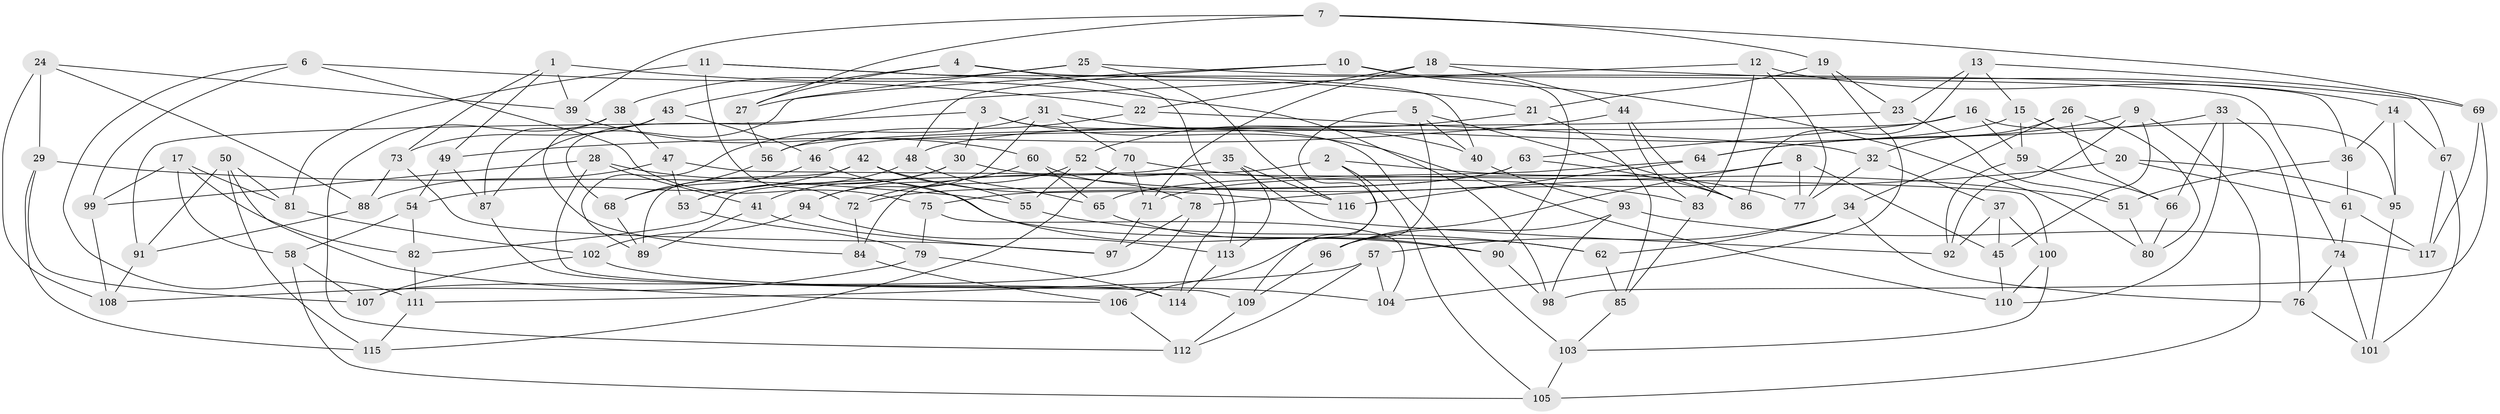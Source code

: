 // Generated by graph-tools (version 1.1) at 2025/58/03/09/25 04:58:28]
// undirected, 117 vertices, 234 edges
graph export_dot {
graph [start="1"]
  node [color=gray90,style=filled];
  1;
  2;
  3;
  4;
  5;
  6;
  7;
  8;
  9;
  10;
  11;
  12;
  13;
  14;
  15;
  16;
  17;
  18;
  19;
  20;
  21;
  22;
  23;
  24;
  25;
  26;
  27;
  28;
  29;
  30;
  31;
  32;
  33;
  34;
  35;
  36;
  37;
  38;
  39;
  40;
  41;
  42;
  43;
  44;
  45;
  46;
  47;
  48;
  49;
  50;
  51;
  52;
  53;
  54;
  55;
  56;
  57;
  58;
  59;
  60;
  61;
  62;
  63;
  64;
  65;
  66;
  67;
  68;
  69;
  70;
  71;
  72;
  73;
  74;
  75;
  76;
  77;
  78;
  79;
  80;
  81;
  82;
  83;
  84;
  85;
  86;
  87;
  88;
  89;
  90;
  91;
  92;
  93;
  94;
  95;
  96;
  97;
  98;
  99;
  100;
  101;
  102;
  103;
  104;
  105;
  106;
  107;
  108;
  109;
  110;
  111;
  112;
  113;
  114;
  115;
  116;
  117;
  1 -- 73;
  1 -- 49;
  1 -- 39;
  1 -- 98;
  2 -- 77;
  2 -- 82;
  2 -- 106;
  2 -- 105;
  3 -- 103;
  3 -- 110;
  3 -- 91;
  3 -- 30;
  4 -- 43;
  4 -- 113;
  4 -- 74;
  4 -- 27;
  5 -- 109;
  5 -- 40;
  5 -- 96;
  5 -- 86;
  6 -- 99;
  6 -- 111;
  6 -- 22;
  6 -- 75;
  7 -- 69;
  7 -- 39;
  7 -- 19;
  7 -- 27;
  8 -- 71;
  8 -- 96;
  8 -- 45;
  8 -- 77;
  9 -- 64;
  9 -- 105;
  9 -- 92;
  9 -- 45;
  10 -- 90;
  10 -- 48;
  10 -- 80;
  10 -- 27;
  11 -- 72;
  11 -- 40;
  11 -- 21;
  11 -- 81;
  12 -- 14;
  12 -- 77;
  12 -- 83;
  12 -- 68;
  13 -- 67;
  13 -- 23;
  13 -- 86;
  13 -- 15;
  14 -- 95;
  14 -- 67;
  14 -- 36;
  15 -- 48;
  15 -- 20;
  15 -- 59;
  16 -- 46;
  16 -- 59;
  16 -- 63;
  16 -- 95;
  17 -- 81;
  17 -- 58;
  17 -- 99;
  17 -- 82;
  18 -- 71;
  18 -- 44;
  18 -- 22;
  18 -- 69;
  19 -- 23;
  19 -- 104;
  19 -- 21;
  20 -- 95;
  20 -- 78;
  20 -- 61;
  21 -- 52;
  21 -- 85;
  22 -- 56;
  22 -- 32;
  23 -- 51;
  23 -- 56;
  24 -- 88;
  24 -- 108;
  24 -- 39;
  24 -- 29;
  25 -- 87;
  25 -- 36;
  25 -- 116;
  25 -- 38;
  26 -- 32;
  26 -- 34;
  26 -- 80;
  26 -- 66;
  27 -- 56;
  28 -- 109;
  28 -- 41;
  28 -- 62;
  28 -- 99;
  29 -- 115;
  29 -- 55;
  29 -- 107;
  30 -- 41;
  30 -- 51;
  30 -- 53;
  31 -- 70;
  31 -- 40;
  31 -- 89;
  31 -- 94;
  32 -- 37;
  32 -- 77;
  33 -- 64;
  33 -- 110;
  33 -- 76;
  33 -- 66;
  34 -- 62;
  34 -- 76;
  34 -- 57;
  35 -- 113;
  35 -- 116;
  35 -- 84;
  35 -- 92;
  36 -- 51;
  36 -- 61;
  37 -- 45;
  37 -- 92;
  37 -- 100;
  38 -- 47;
  38 -- 112;
  38 -- 87;
  39 -- 60;
  40 -- 93;
  41 -- 89;
  41 -- 97;
  42 -- 54;
  42 -- 89;
  42 -- 116;
  42 -- 55;
  43 -- 84;
  43 -- 73;
  43 -- 46;
  44 -- 86;
  44 -- 49;
  44 -- 83;
  45 -- 110;
  46 -- 90;
  46 -- 68;
  47 -- 88;
  47 -- 100;
  47 -- 53;
  48 -- 65;
  48 -- 53;
  49 -- 87;
  49 -- 54;
  50 -- 115;
  50 -- 81;
  50 -- 91;
  50 -- 106;
  51 -- 80;
  52 -- 114;
  52 -- 72;
  52 -- 55;
  53 -- 79;
  54 -- 82;
  54 -- 58;
  55 -- 62;
  56 -- 68;
  57 -- 111;
  57 -- 112;
  57 -- 104;
  58 -- 105;
  58 -- 107;
  59 -- 66;
  59 -- 92;
  60 -- 94;
  60 -- 65;
  60 -- 78;
  61 -- 74;
  61 -- 117;
  62 -- 85;
  63 -- 75;
  63 -- 72;
  63 -- 86;
  64 -- 116;
  64 -- 65;
  65 -- 90;
  66 -- 80;
  67 -- 117;
  67 -- 101;
  68 -- 89;
  69 -- 117;
  69 -- 98;
  70 -- 71;
  70 -- 115;
  70 -- 83;
  71 -- 97;
  72 -- 84;
  73 -- 97;
  73 -- 88;
  74 -- 76;
  74 -- 101;
  75 -- 79;
  75 -- 104;
  76 -- 101;
  78 -- 97;
  78 -- 107;
  79 -- 114;
  79 -- 108;
  81 -- 102;
  82 -- 111;
  83 -- 85;
  84 -- 106;
  85 -- 103;
  87 -- 114;
  88 -- 91;
  90 -- 98;
  91 -- 108;
  93 -- 98;
  93 -- 96;
  93 -- 117;
  94 -- 113;
  94 -- 102;
  95 -- 101;
  96 -- 109;
  99 -- 108;
  100 -- 110;
  100 -- 103;
  102 -- 107;
  102 -- 104;
  103 -- 105;
  106 -- 112;
  109 -- 112;
  111 -- 115;
  113 -- 114;
}
